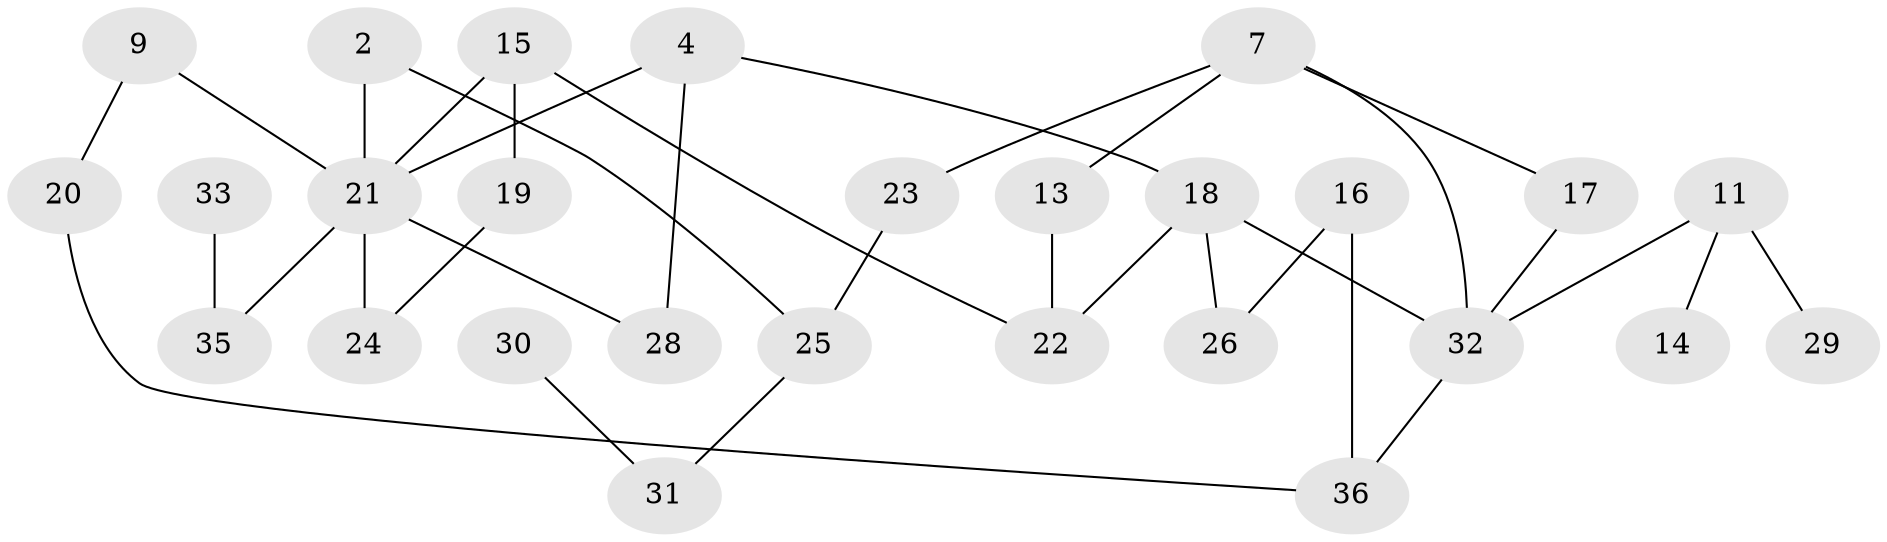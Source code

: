 // original degree distribution, {4: 0.0684931506849315, 5: 0.0547945205479452, 1: 0.3013698630136986, 0: 0.1095890410958904, 2: 0.2876712328767123, 8: 0.0136986301369863, 3: 0.1643835616438356}
// Generated by graph-tools (version 1.1) at 2025/00/03/09/25 03:00:54]
// undirected, 27 vertices, 34 edges
graph export_dot {
graph [start="1"]
  node [color=gray90,style=filled];
  2;
  4;
  7;
  9;
  11;
  13;
  14;
  15;
  16;
  17;
  18;
  19;
  20;
  21;
  22;
  23;
  24;
  25;
  26;
  28;
  29;
  30;
  31;
  32;
  33;
  35;
  36;
  2 -- 21 [weight=1.0];
  2 -- 25 [weight=1.0];
  4 -- 18 [weight=1.0];
  4 -- 21 [weight=2.0];
  4 -- 28 [weight=1.0];
  7 -- 13 [weight=1.0];
  7 -- 17 [weight=1.0];
  7 -- 23 [weight=1.0];
  7 -- 32 [weight=1.0];
  9 -- 20 [weight=1.0];
  9 -- 21 [weight=1.0];
  11 -- 14 [weight=1.0];
  11 -- 29 [weight=1.0];
  11 -- 32 [weight=1.0];
  13 -- 22 [weight=1.0];
  15 -- 19 [weight=1.0];
  15 -- 21 [weight=1.0];
  15 -- 22 [weight=1.0];
  16 -- 26 [weight=1.0];
  16 -- 36 [weight=1.0];
  17 -- 32 [weight=1.0];
  18 -- 22 [weight=1.0];
  18 -- 26 [weight=1.0];
  18 -- 32 [weight=1.0];
  19 -- 24 [weight=1.0];
  20 -- 36 [weight=1.0];
  21 -- 24 [weight=2.0];
  21 -- 28 [weight=2.0];
  21 -- 35 [weight=1.0];
  23 -- 25 [weight=1.0];
  25 -- 31 [weight=1.0];
  30 -- 31 [weight=1.0];
  32 -- 36 [weight=1.0];
  33 -- 35 [weight=2.0];
}
